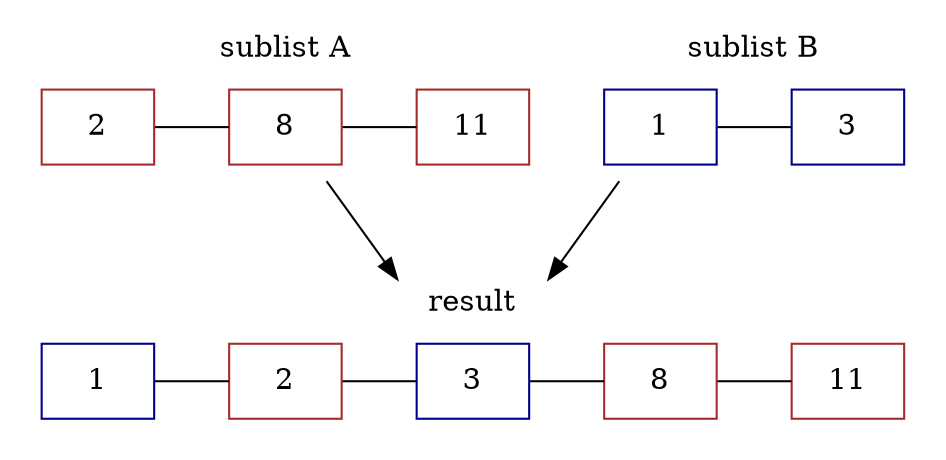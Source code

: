 digraph structs {
    rankdir=LR;
    nodesep=1.2;
    node [shape=rectangle]
    compound=true;

    // row 1
    subgraph cluster11 {
        graph [color=invis];
        a11 [label=2 color=brown]
        a12 [label=8 color=brown]
        a13 [label=11 color=brown]
        a11 -> a12 -> a13 [weight=10 arrowhead=none]
        label="sublist A";
    }
    subgraph cluster12 {
        graph [color=invis];
        b11 [label=1 color=darkblue]
        b12 [label=3 color=darkblue]
        b11 -> b12 [weight=10 arrowhead=none]
        label="sublist B";
    }
    subgraph cluster13 {
        graph [color=invis];
        c11 [label=1 color=darkblue]
        c12 [label=2 color=brown]
        c13 [label=3 color=darkblue]
        c14 [label=8 color=brown]
        c15 [label=11 color=brown]
        c11 -> c12 -> c13 -> c14 -> c15 [weight=10 arrowhead=none]
        label="result";
    }
    a13 -> b11 [weight=10 arrowhead=none style=invis]

    a12 -> c13 [ltail=cluster11,lhead=cluster13 constraint=false];
    b11 -> c13 [ltail=cluster12,lhead=cluster13 constraint=false];


}
